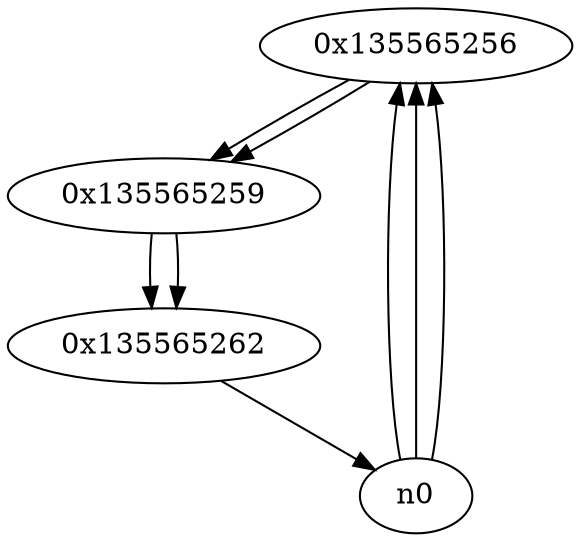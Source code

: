 digraph G{
/* nodes */
  n1 [label="0x135565256"]
  n2 [label="0x135565259"]
  n3 [label="0x135565262"]
/* edges */
n1 -> n2;
n0 -> n1;
n0 -> n1;
n0 -> n1;
n2 -> n3;
n1 -> n2;
n3 -> n0;
n2 -> n3;
}
